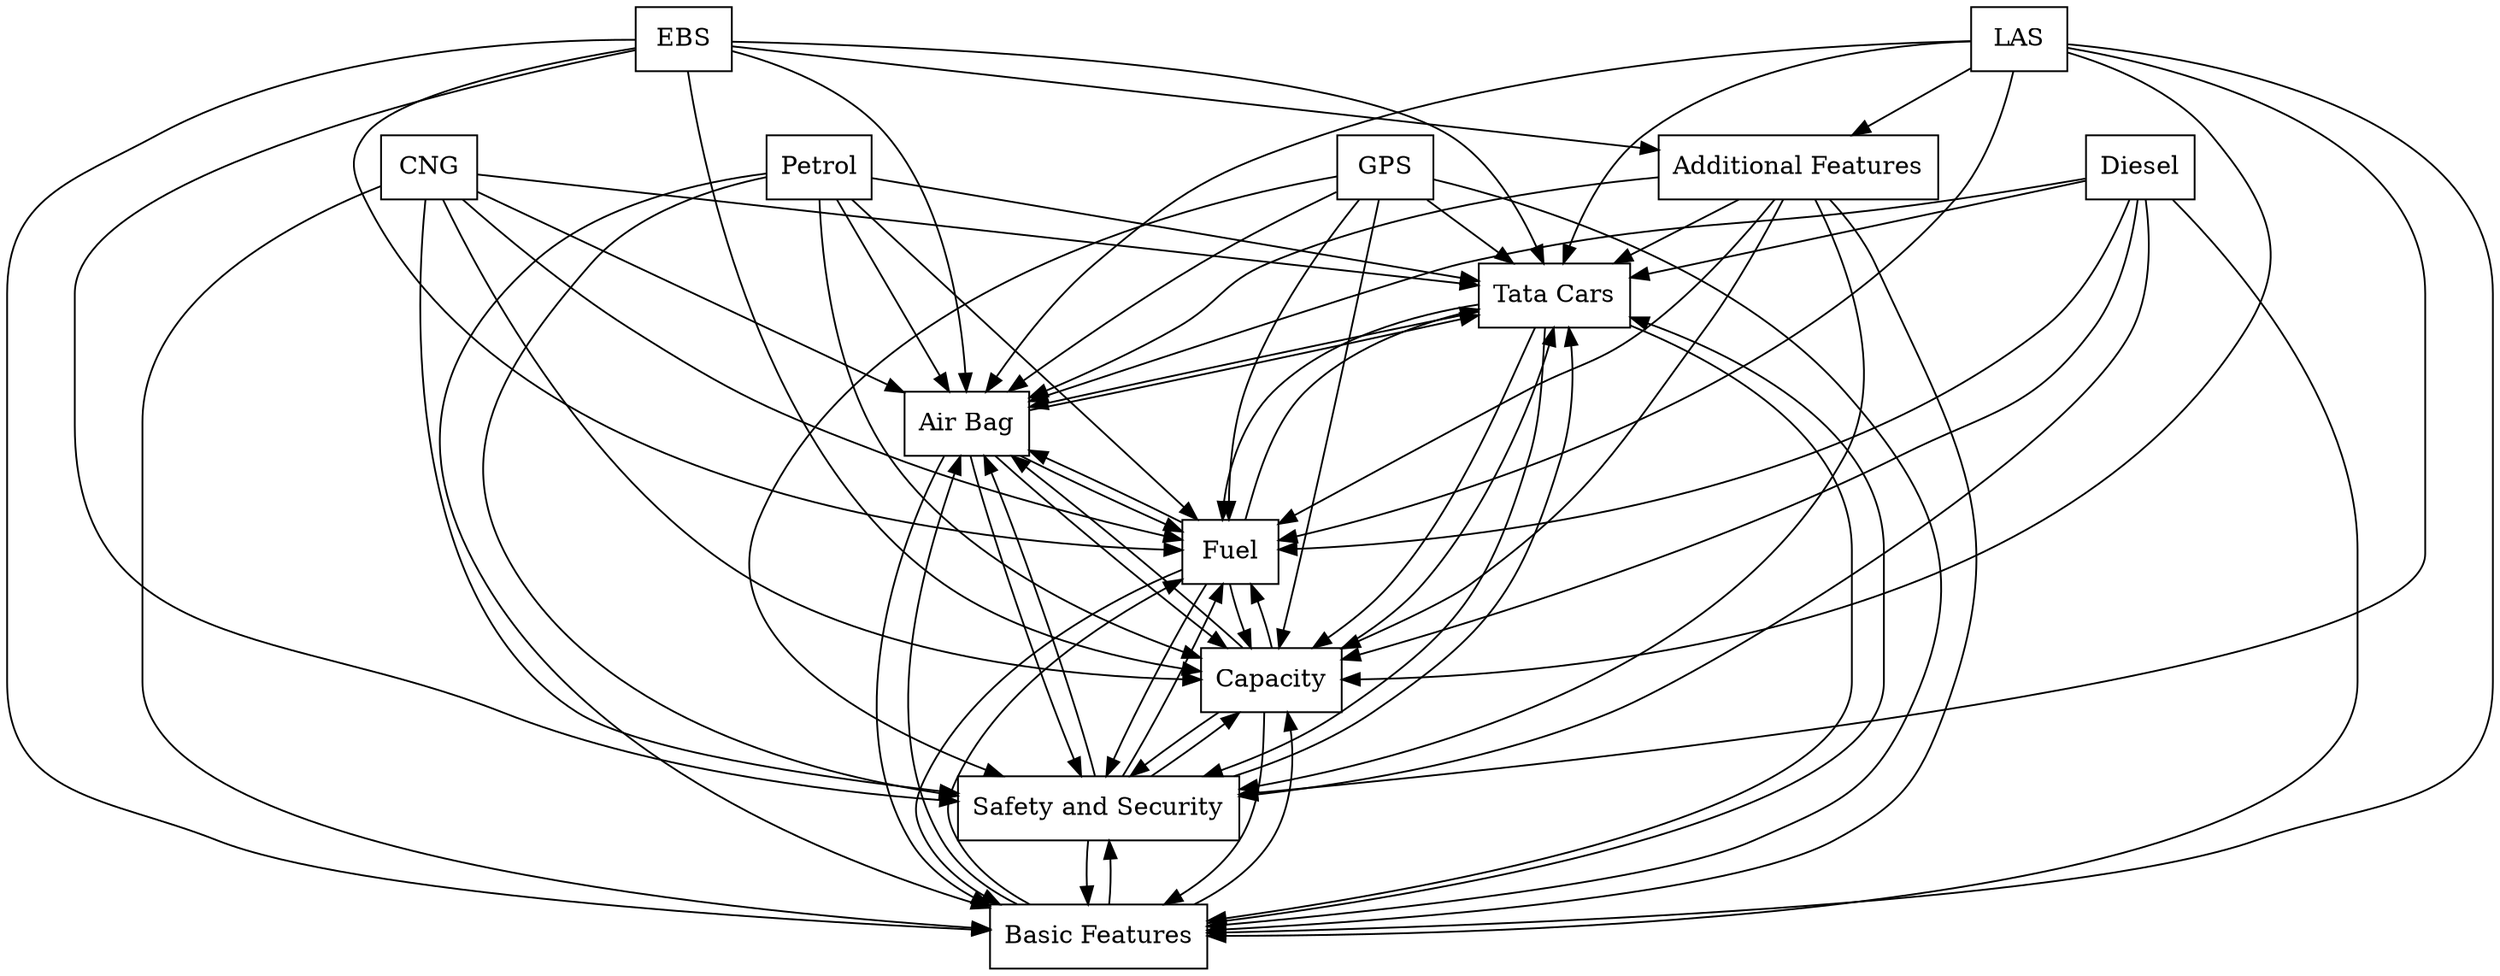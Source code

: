 digraph{
graph [rankdir=TB];
node [shape=box];
edge [arrowhead=normal];
0[label="Petrol",]
1[label="EBS",]
2[label="Tata Cars",]
3[label="LAS",]
4[label="Air Bag",]
5[label="CNG",]
6[label="Basic Features",]
7[label="Diesel",]
8[label="Safety and Security",]
9[label="Capacity",]
10[label="GPS",]
11[label="Fuel",]
12[label="Additional Features",]
0->2[label="",]
0->4[label="",]
0->6[label="",]
0->8[label="",]
0->9[label="",]
0->11[label="",]
1->2[label="",]
1->4[label="",]
1->6[label="",]
1->8[label="",]
1->9[label="",]
1->11[label="",]
1->12[label="",]
2->4[label="",]
2->6[label="",]
2->8[label="",]
2->9[label="",]
2->11[label="",]
3->2[label="",]
3->4[label="",]
3->6[label="",]
3->8[label="",]
3->9[label="",]
3->11[label="",]
3->12[label="",]
4->2[label="",]
4->6[label="",]
4->8[label="",]
4->9[label="",]
4->11[label="",]
5->2[label="",]
5->4[label="",]
5->6[label="",]
5->8[label="",]
5->9[label="",]
5->11[label="",]
6->2[label="",]
6->4[label="",]
6->8[label="",]
6->9[label="",]
6->11[label="",]
7->2[label="",]
7->4[label="",]
7->6[label="",]
7->8[label="",]
7->9[label="",]
7->11[label="",]
8->2[label="",]
8->4[label="",]
8->6[label="",]
8->9[label="",]
8->11[label="",]
9->2[label="",]
9->4[label="",]
9->6[label="",]
9->8[label="",]
9->11[label="",]
10->2[label="",]
10->4[label="",]
10->6[label="",]
10->8[label="",]
10->9[label="",]
10->11[label="",]
11->2[label="",]
11->4[label="",]
11->6[label="",]
11->8[label="",]
11->9[label="",]
12->2[label="",]
12->4[label="",]
12->6[label="",]
12->8[label="",]
12->9[label="",]
12->11[label="",]
}
